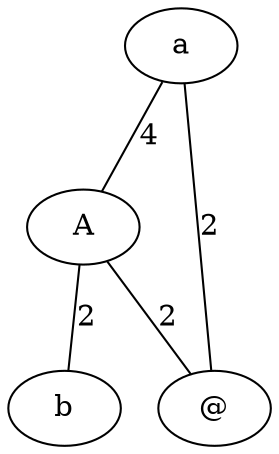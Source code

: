 digraph G {
	node0 [label="a"];
	node1 [label="A"];
	node2 [label="b"];
	node3 [label="@"];
	subgraph U {
		edge [dir=none];
		node0 -> node3 [label="2"];
		node0 -> node1 [label="4"];
		node1 -> node2 [label="2"];
		node1 -> node3 [label="2"];
	}
	subgraph D {
	}
}
